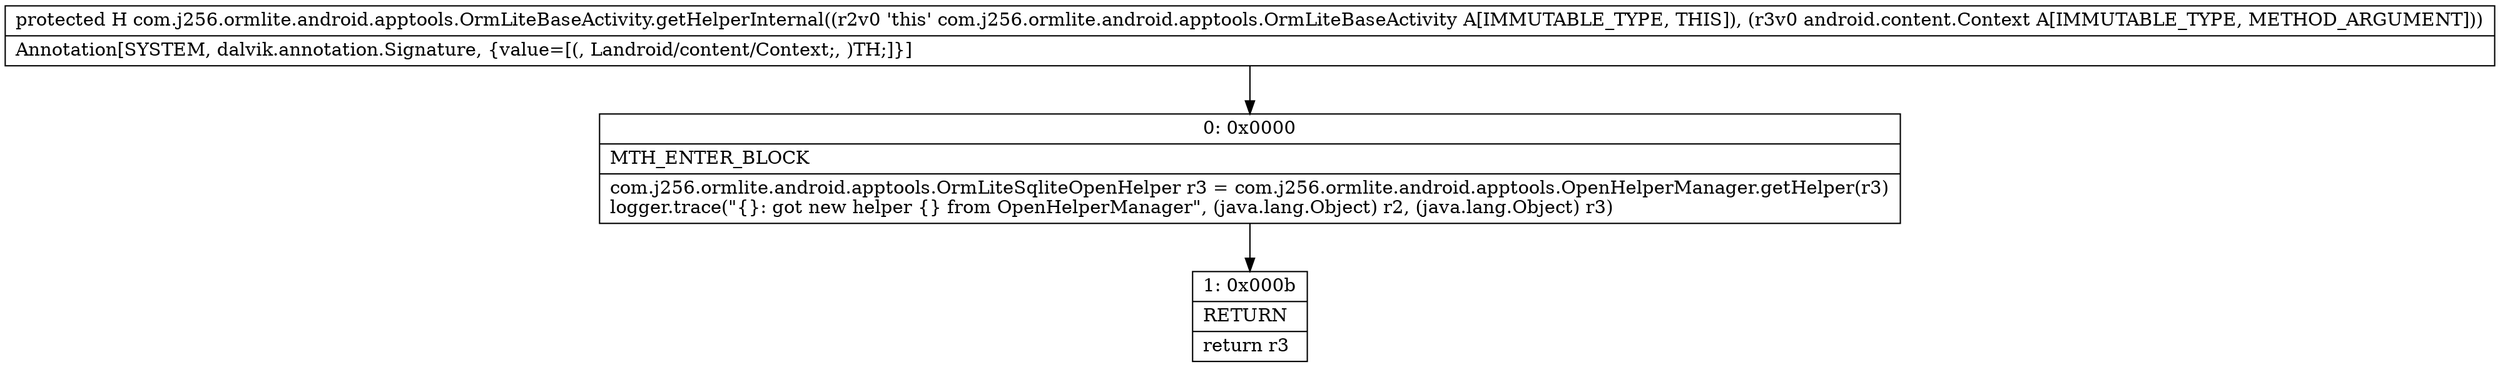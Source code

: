 digraph "CFG forcom.j256.ormlite.android.apptools.OrmLiteBaseActivity.getHelperInternal(Landroid\/content\/Context;)Lcom\/j256\/ormlite\/android\/apptools\/OrmLiteSqliteOpenHelper;" {
Node_0 [shape=record,label="{0\:\ 0x0000|MTH_ENTER_BLOCK\l|com.j256.ormlite.android.apptools.OrmLiteSqliteOpenHelper r3 = com.j256.ormlite.android.apptools.OpenHelperManager.getHelper(r3)\llogger.trace(\"\{\}: got new helper \{\} from OpenHelperManager\", (java.lang.Object) r2, (java.lang.Object) r3)\l}"];
Node_1 [shape=record,label="{1\:\ 0x000b|RETURN\l|return r3\l}"];
MethodNode[shape=record,label="{protected H com.j256.ormlite.android.apptools.OrmLiteBaseActivity.getHelperInternal((r2v0 'this' com.j256.ormlite.android.apptools.OrmLiteBaseActivity A[IMMUTABLE_TYPE, THIS]), (r3v0 android.content.Context A[IMMUTABLE_TYPE, METHOD_ARGUMENT]))  | Annotation[SYSTEM, dalvik.annotation.Signature, \{value=[(, Landroid\/content\/Context;, )TH;]\}]\l}"];
MethodNode -> Node_0;
Node_0 -> Node_1;
}

